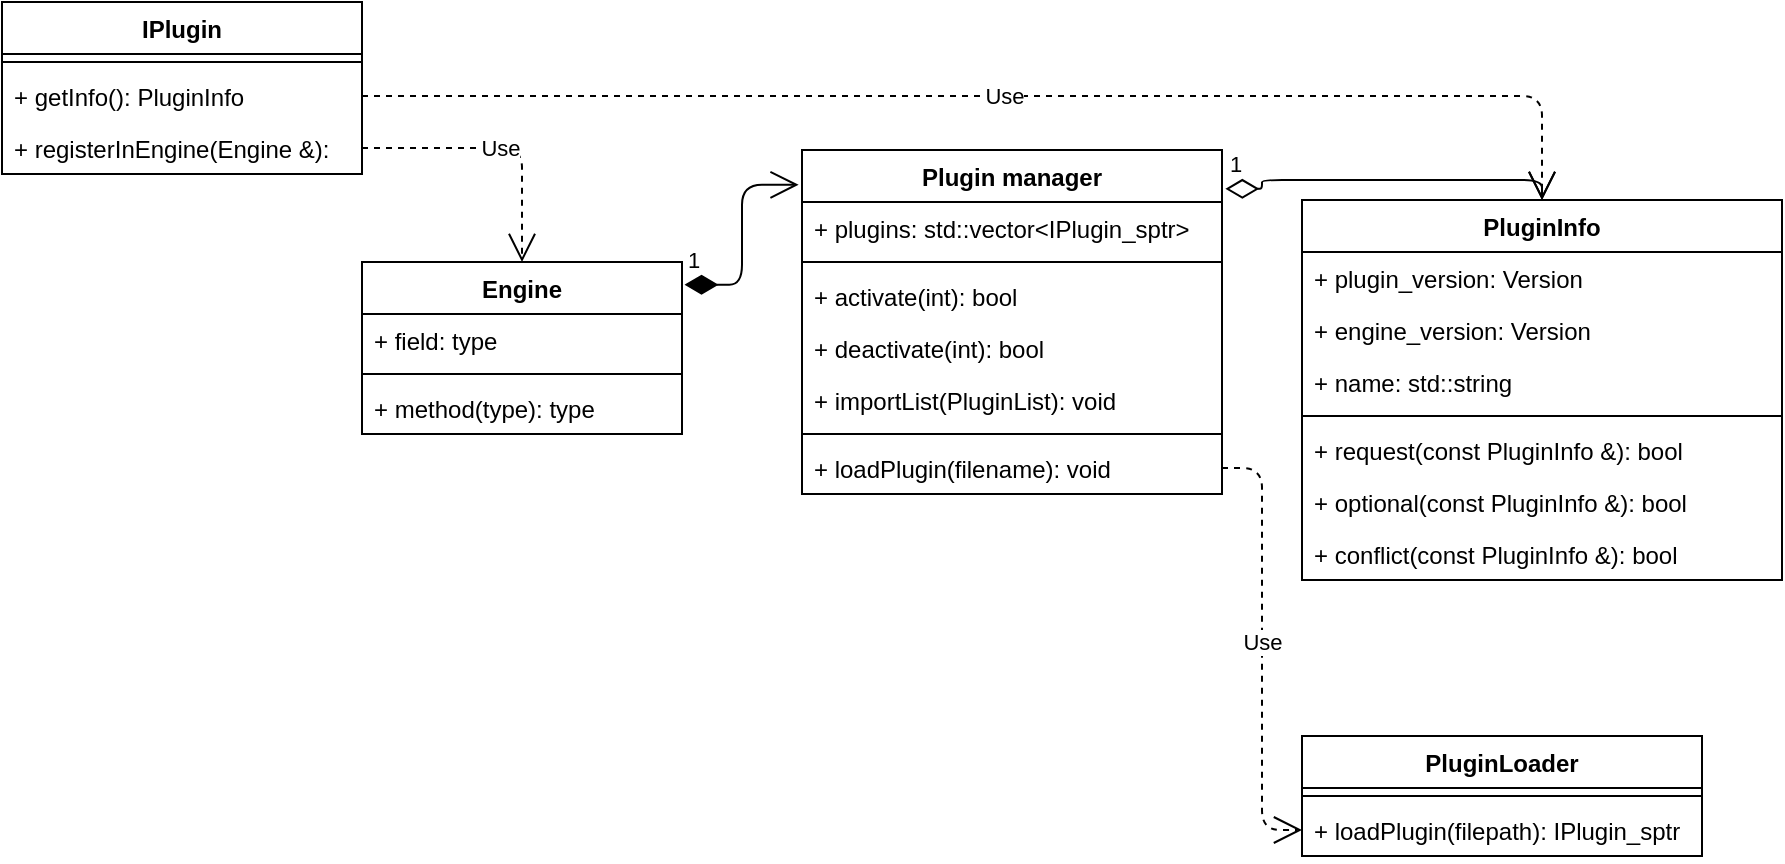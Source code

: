 <mxfile version="10.6.5" type="github"><diagram name="Page-1" id="9f46799a-70d6-7492-0946-bef42562c5a5"><mxGraphModel dx="1387" dy="771" grid="1" gridSize="10" guides="1" tooltips="1" connect="1" arrows="1" fold="1" page="1" pageScale="1" pageWidth="1100" pageHeight="850" background="#ffffff" math="0" shadow="0"><root><mxCell id="0"/><mxCell id="1" parent="0"/><mxCell id="kBzUcb3dpE1TQEObbN9N-1" value="PluginInfo" style="swimlane;fontStyle=1;align=center;verticalAlign=top;childLayout=stackLayout;horizontal=1;startSize=26;horizontalStack=0;resizeParent=1;resizeParentMax=0;resizeLast=0;collapsible=1;marginBottom=0;" vertex="1" parent="1"><mxGeometry x="690" y="139" width="240" height="190" as="geometry"><mxRectangle x="250" y="130" width="90" height="26" as="alternateBounds"/></mxGeometry></mxCell><mxCell id="kBzUcb3dpE1TQEObbN9N-7" value="+ plugin_version: Version" style="text;strokeColor=none;fillColor=none;align=left;verticalAlign=top;spacingLeft=4;spacingRight=4;overflow=hidden;rotatable=0;points=[[0,0.5],[1,0.5]];portConstraint=eastwest;" vertex="1" parent="kBzUcb3dpE1TQEObbN9N-1"><mxGeometry y="26" width="240" height="26" as="geometry"/></mxCell><mxCell id="kBzUcb3dpE1TQEObbN9N-2" value="+ engine_version: Version" style="text;strokeColor=none;fillColor=none;align=left;verticalAlign=top;spacingLeft=4;spacingRight=4;overflow=hidden;rotatable=0;points=[[0,0.5],[1,0.5]];portConstraint=eastwest;" vertex="1" parent="kBzUcb3dpE1TQEObbN9N-1"><mxGeometry y="52" width="240" height="26" as="geometry"/></mxCell><mxCell id="kBzUcb3dpE1TQEObbN9N-35" value="+ name: std::string" style="text;strokeColor=none;fillColor=none;align=left;verticalAlign=top;spacingLeft=4;spacingRight=4;overflow=hidden;rotatable=0;points=[[0,0.5],[1,0.5]];portConstraint=eastwest;" vertex="1" parent="kBzUcb3dpE1TQEObbN9N-1"><mxGeometry y="78" width="240" height="26" as="geometry"/></mxCell><mxCell id="kBzUcb3dpE1TQEObbN9N-3" value="" style="line;strokeWidth=1;fillColor=none;align=left;verticalAlign=middle;spacingTop=-1;spacingLeft=3;spacingRight=3;rotatable=0;labelPosition=right;points=[];portConstraint=eastwest;" vertex="1" parent="kBzUcb3dpE1TQEObbN9N-1"><mxGeometry y="104" width="240" height="8" as="geometry"/></mxCell><mxCell id="kBzUcb3dpE1TQEObbN9N-4" value="+ request(const PluginInfo &amp;): bool&#10;" style="text;strokeColor=none;fillColor=none;align=left;verticalAlign=top;spacingLeft=4;spacingRight=4;overflow=hidden;rotatable=0;points=[[0,0.5],[1,0.5]];portConstraint=eastwest;" vertex="1" parent="kBzUcb3dpE1TQEObbN9N-1"><mxGeometry y="112" width="240" height="26" as="geometry"/></mxCell><mxCell id="kBzUcb3dpE1TQEObbN9N-8" value="+ optional(const PluginInfo &amp;): bool&#10;" style="text;strokeColor=none;fillColor=none;align=left;verticalAlign=top;spacingLeft=4;spacingRight=4;overflow=hidden;rotatable=0;points=[[0,0.5],[1,0.5]];portConstraint=eastwest;" vertex="1" parent="kBzUcb3dpE1TQEObbN9N-1"><mxGeometry y="138" width="240" height="26" as="geometry"/></mxCell><mxCell id="kBzUcb3dpE1TQEObbN9N-9" value="+ conflict(const PluginInfo &amp;): bool&#10;" style="text;strokeColor=none;fillColor=none;align=left;verticalAlign=top;spacingLeft=4;spacingRight=4;overflow=hidden;rotatable=0;points=[[0,0.5],[1,0.5]];portConstraint=eastwest;" vertex="1" parent="kBzUcb3dpE1TQEObbN9N-1"><mxGeometry y="164" width="240" height="26" as="geometry"/></mxCell><mxCell id="kBzUcb3dpE1TQEObbN9N-13" value="IPlugin" style="swimlane;fontStyle=1;align=center;verticalAlign=top;childLayout=stackLayout;horizontal=1;startSize=26;horizontalStack=0;resizeParent=1;resizeParentMax=0;resizeLast=0;collapsible=1;marginBottom=0;" vertex="1" parent="1"><mxGeometry x="40" y="40" width="180" height="86" as="geometry"/></mxCell><mxCell id="kBzUcb3dpE1TQEObbN9N-15" value="" style="line;strokeWidth=1;fillColor=none;align=left;verticalAlign=middle;spacingTop=-1;spacingLeft=3;spacingRight=3;rotatable=0;labelPosition=right;points=[];portConstraint=eastwest;" vertex="1" parent="kBzUcb3dpE1TQEObbN9N-13"><mxGeometry y="26" width="180" height="8" as="geometry"/></mxCell><mxCell id="kBzUcb3dpE1TQEObbN9N-16" value="+ getInfo(): PluginInfo" style="text;strokeColor=none;fillColor=none;align=left;verticalAlign=top;spacingLeft=4;spacingRight=4;overflow=hidden;rotatable=0;points=[[0,0.5],[1,0.5]];portConstraint=eastwest;" vertex="1" parent="kBzUcb3dpE1TQEObbN9N-13"><mxGeometry y="34" width="180" height="26" as="geometry"/></mxCell><mxCell id="kBzUcb3dpE1TQEObbN9N-20" value="+ registerInEngine(Engine &amp;):" style="text;strokeColor=none;fillColor=none;align=left;verticalAlign=top;spacingLeft=4;spacingRight=4;overflow=hidden;rotatable=0;points=[[0,0.5],[1,0.5]];portConstraint=eastwest;" vertex="1" parent="kBzUcb3dpE1TQEObbN9N-13"><mxGeometry y="60" width="180" height="26" as="geometry"/></mxCell><mxCell id="kBzUcb3dpE1TQEObbN9N-18" value="Use" style="endArrow=open;endSize=12;dashed=1;html=1;exitX=1;exitY=0.5;exitDx=0;exitDy=0;entryX=0.5;entryY=0;entryDx=0;entryDy=0;" edge="1" parent="1" source="kBzUcb3dpE1TQEObbN9N-16" target="kBzUcb3dpE1TQEObbN9N-1"><mxGeometry width="160" relative="1" as="geometry"><mxPoint x="110" y="390" as="sourcePoint"/><mxPoint x="270" y="390" as="targetPoint"/><Array as="points"><mxPoint x="810" y="87"/></Array></mxGeometry></mxCell><mxCell id="kBzUcb3dpE1TQEObbN9N-21" value="Engine" style="swimlane;fontStyle=1;align=center;verticalAlign=top;childLayout=stackLayout;horizontal=1;startSize=26;horizontalStack=0;resizeParent=1;resizeParentMax=0;resizeLast=0;collapsible=1;marginBottom=0;" vertex="1" parent="1"><mxGeometry x="220" y="170" width="160" height="86" as="geometry"/></mxCell><mxCell id="kBzUcb3dpE1TQEObbN9N-22" value="+ field: type" style="text;strokeColor=none;fillColor=none;align=left;verticalAlign=top;spacingLeft=4;spacingRight=4;overflow=hidden;rotatable=0;points=[[0,0.5],[1,0.5]];portConstraint=eastwest;" vertex="1" parent="kBzUcb3dpE1TQEObbN9N-21"><mxGeometry y="26" width="160" height="26" as="geometry"/></mxCell><mxCell id="kBzUcb3dpE1TQEObbN9N-23" value="" style="line;strokeWidth=1;fillColor=none;align=left;verticalAlign=middle;spacingTop=-1;spacingLeft=3;spacingRight=3;rotatable=0;labelPosition=right;points=[];portConstraint=eastwest;" vertex="1" parent="kBzUcb3dpE1TQEObbN9N-21"><mxGeometry y="52" width="160" height="8" as="geometry"/></mxCell><mxCell id="kBzUcb3dpE1TQEObbN9N-24" value="+ method(type): type" style="text;strokeColor=none;fillColor=none;align=left;verticalAlign=top;spacingLeft=4;spacingRight=4;overflow=hidden;rotatable=0;points=[[0,0.5],[1,0.5]];portConstraint=eastwest;" vertex="1" parent="kBzUcb3dpE1TQEObbN9N-21"><mxGeometry y="60" width="160" height="26" as="geometry"/></mxCell><mxCell id="kBzUcb3dpE1TQEObbN9N-25" value="Use" style="endArrow=open;endSize=12;dashed=1;html=1;exitX=1;exitY=0.5;exitDx=0;exitDy=0;entryX=0.5;entryY=0;entryDx=0;entryDy=0;" edge="1" parent="1" source="kBzUcb3dpE1TQEObbN9N-20" target="kBzUcb3dpE1TQEObbN9N-21"><mxGeometry width="160" relative="1" as="geometry"><mxPoint x="110" y="430" as="sourcePoint"/><mxPoint x="270" y="430" as="targetPoint"/><Array as="points"><mxPoint x="300" y="113"/></Array></mxGeometry></mxCell><mxCell id="kBzUcb3dpE1TQEObbN9N-26" value="Plugin manager" style="swimlane;fontStyle=1;align=center;verticalAlign=top;childLayout=stackLayout;horizontal=1;startSize=26;horizontalStack=0;resizeParent=1;resizeParentMax=0;resizeLast=0;collapsible=1;marginBottom=0;" vertex="1" parent="1"><mxGeometry x="440" y="114" width="210" height="172" as="geometry"/></mxCell><mxCell id="kBzUcb3dpE1TQEObbN9N-50" value="+ plugins: std::vector&lt;IPlugin_sptr&gt;" style="text;strokeColor=none;fillColor=none;align=left;verticalAlign=top;spacingLeft=4;spacingRight=4;overflow=hidden;rotatable=0;points=[[0,0.5],[1,0.5]];portConstraint=eastwest;" vertex="1" parent="kBzUcb3dpE1TQEObbN9N-26"><mxGeometry y="26" width="210" height="26" as="geometry"/></mxCell><mxCell id="kBzUcb3dpE1TQEObbN9N-28" value="" style="line;strokeWidth=1;fillColor=none;align=left;verticalAlign=middle;spacingTop=-1;spacingLeft=3;spacingRight=3;rotatable=0;labelPosition=right;points=[];portConstraint=eastwest;" vertex="1" parent="kBzUcb3dpE1TQEObbN9N-26"><mxGeometry y="52" width="210" height="8" as="geometry"/></mxCell><mxCell id="kBzUcb3dpE1TQEObbN9N-29" value="+ activate(int): bool" style="text;strokeColor=none;fillColor=none;align=left;verticalAlign=top;spacingLeft=4;spacingRight=4;overflow=hidden;rotatable=0;points=[[0,0.5],[1,0.5]];portConstraint=eastwest;" vertex="1" parent="kBzUcb3dpE1TQEObbN9N-26"><mxGeometry y="60" width="210" height="26" as="geometry"/></mxCell><mxCell id="kBzUcb3dpE1TQEObbN9N-33" value="+ deactivate(int): bool" style="text;strokeColor=none;fillColor=none;align=left;verticalAlign=top;spacingLeft=4;spacingRight=4;overflow=hidden;rotatable=0;points=[[0,0.5],[1,0.5]];portConstraint=eastwest;" vertex="1" parent="kBzUcb3dpE1TQEObbN9N-26"><mxGeometry y="86" width="210" height="26" as="geometry"/></mxCell><mxCell id="kBzUcb3dpE1TQEObbN9N-34" value="+ importList(PluginList): void" style="text;strokeColor=none;fillColor=none;align=left;verticalAlign=top;spacingLeft=4;spacingRight=4;overflow=hidden;rotatable=0;points=[[0,0.5],[1,0.5]];portConstraint=eastwest;" vertex="1" parent="kBzUcb3dpE1TQEObbN9N-26"><mxGeometry y="112" width="210" height="26" as="geometry"/></mxCell><mxCell id="kBzUcb3dpE1TQEObbN9N-52" value="" style="line;strokeWidth=1;fillColor=none;align=left;verticalAlign=middle;spacingTop=-1;spacingLeft=3;spacingRight=3;rotatable=0;labelPosition=right;points=[];portConstraint=eastwest;" vertex="1" parent="kBzUcb3dpE1TQEObbN9N-26"><mxGeometry y="138" width="210" height="8" as="geometry"/></mxCell><mxCell id="kBzUcb3dpE1TQEObbN9N-51" value="+ loadPlugin(filename): void" style="text;strokeColor=none;fillColor=none;align=left;verticalAlign=top;spacingLeft=4;spacingRight=4;overflow=hidden;rotatable=0;points=[[0,0.5],[1,0.5]];portConstraint=eastwest;" vertex="1" parent="kBzUcb3dpE1TQEObbN9N-26"><mxGeometry y="146" width="210" height="26" as="geometry"/></mxCell><mxCell id="kBzUcb3dpE1TQEObbN9N-30" value="1" style="endArrow=open;html=1;endSize=12;startArrow=diamondThin;startSize=14;startFill=1;edgeStyle=orthogonalEdgeStyle;align=left;verticalAlign=bottom;exitX=1.008;exitY=0.132;exitDx=0;exitDy=0;exitPerimeter=0;entryX=-0.008;entryY=0.101;entryDx=0;entryDy=0;entryPerimeter=0;" edge="1" parent="1" source="kBzUcb3dpE1TQEObbN9N-21" target="kBzUcb3dpE1TQEObbN9N-26"><mxGeometry x="-1" y="3" relative="1" as="geometry"><mxPoint x="470" y="480" as="sourcePoint"/><mxPoint x="510" y="331" as="targetPoint"/></mxGeometry></mxCell><mxCell id="kBzUcb3dpE1TQEObbN9N-31" value="1" style="endArrow=open;html=1;endSize=12;startArrow=diamondThin;startSize=14;startFill=0;edgeStyle=orthogonalEdgeStyle;align=left;verticalAlign=bottom;entryX=0.5;entryY=0;entryDx=0;entryDy=0;exitX=1.008;exitY=0.113;exitDx=0;exitDy=0;exitPerimeter=0;" edge="1" parent="1" source="kBzUcb3dpE1TQEObbN9N-26" target="kBzUcb3dpE1TQEObbN9N-1"><mxGeometry x="-1" y="3" relative="1" as="geometry"><mxPoint x="490" y="260" as="sourcePoint"/><mxPoint x="650" y="260" as="targetPoint"/></mxGeometry></mxCell><mxCell id="kBzUcb3dpE1TQEObbN9N-36" value="PluginLoader" style="swimlane;fontStyle=1;align=center;verticalAlign=top;childLayout=stackLayout;horizontal=1;startSize=26;horizontalStack=0;resizeParent=1;resizeParentMax=0;resizeLast=0;collapsible=1;marginBottom=0;" vertex="1" parent="1"><mxGeometry x="690" y="407" width="200" height="60" as="geometry"/></mxCell><mxCell id="kBzUcb3dpE1TQEObbN9N-38" value="" style="line;strokeWidth=1;fillColor=none;align=left;verticalAlign=middle;spacingTop=-1;spacingLeft=3;spacingRight=3;rotatable=0;labelPosition=right;points=[];portConstraint=eastwest;" vertex="1" parent="kBzUcb3dpE1TQEObbN9N-36"><mxGeometry y="26" width="200" height="8" as="geometry"/></mxCell><mxCell id="kBzUcb3dpE1TQEObbN9N-39" value="+ loadPlugin(filepath): IPlugin_sptr" style="text;strokeColor=none;fillColor=none;align=left;verticalAlign=top;spacingLeft=4;spacingRight=4;overflow=hidden;rotatable=0;points=[[0,0.5],[1,0.5]];portConstraint=eastwest;" vertex="1" parent="kBzUcb3dpE1TQEObbN9N-36"><mxGeometry y="34" width="200" height="26" as="geometry"/></mxCell><mxCell id="kBzUcb3dpE1TQEObbN9N-54" value="Use" style="endArrow=open;endSize=12;dashed=1;html=1;exitX=1;exitY=0.5;exitDx=0;exitDy=0;entryX=0;entryY=0.5;entryDx=0;entryDy=0;" edge="1" parent="1" source="kBzUcb3dpE1TQEObbN9N-51" target="kBzUcb3dpE1TQEObbN9N-39"><mxGeometry x="-0.032" width="160" relative="1" as="geometry"><mxPoint x="630" y="270" as="sourcePoint"/><mxPoint x="790" y="270" as="targetPoint"/><Array as="points"><mxPoint x="670" y="273"/><mxPoint x="670" y="454"/></Array><mxPoint as="offset"/></mxGeometry></mxCell></root></mxGraphModel></diagram></mxfile>